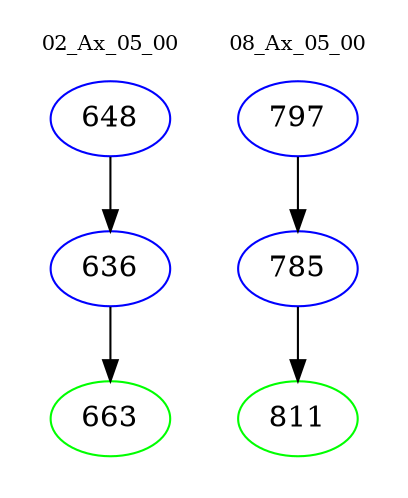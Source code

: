 digraph{
subgraph cluster_0 {
color = white
label = "02_Ax_05_00";
fontsize=10;
T0_648 [label="648", color="blue"]
T0_648 -> T0_636 [color="black"]
T0_636 [label="636", color="blue"]
T0_636 -> T0_663 [color="black"]
T0_663 [label="663", color="green"]
}
subgraph cluster_1 {
color = white
label = "08_Ax_05_00";
fontsize=10;
T1_797 [label="797", color="blue"]
T1_797 -> T1_785 [color="black"]
T1_785 [label="785", color="blue"]
T1_785 -> T1_811 [color="black"]
T1_811 [label="811", color="green"]
}
}
